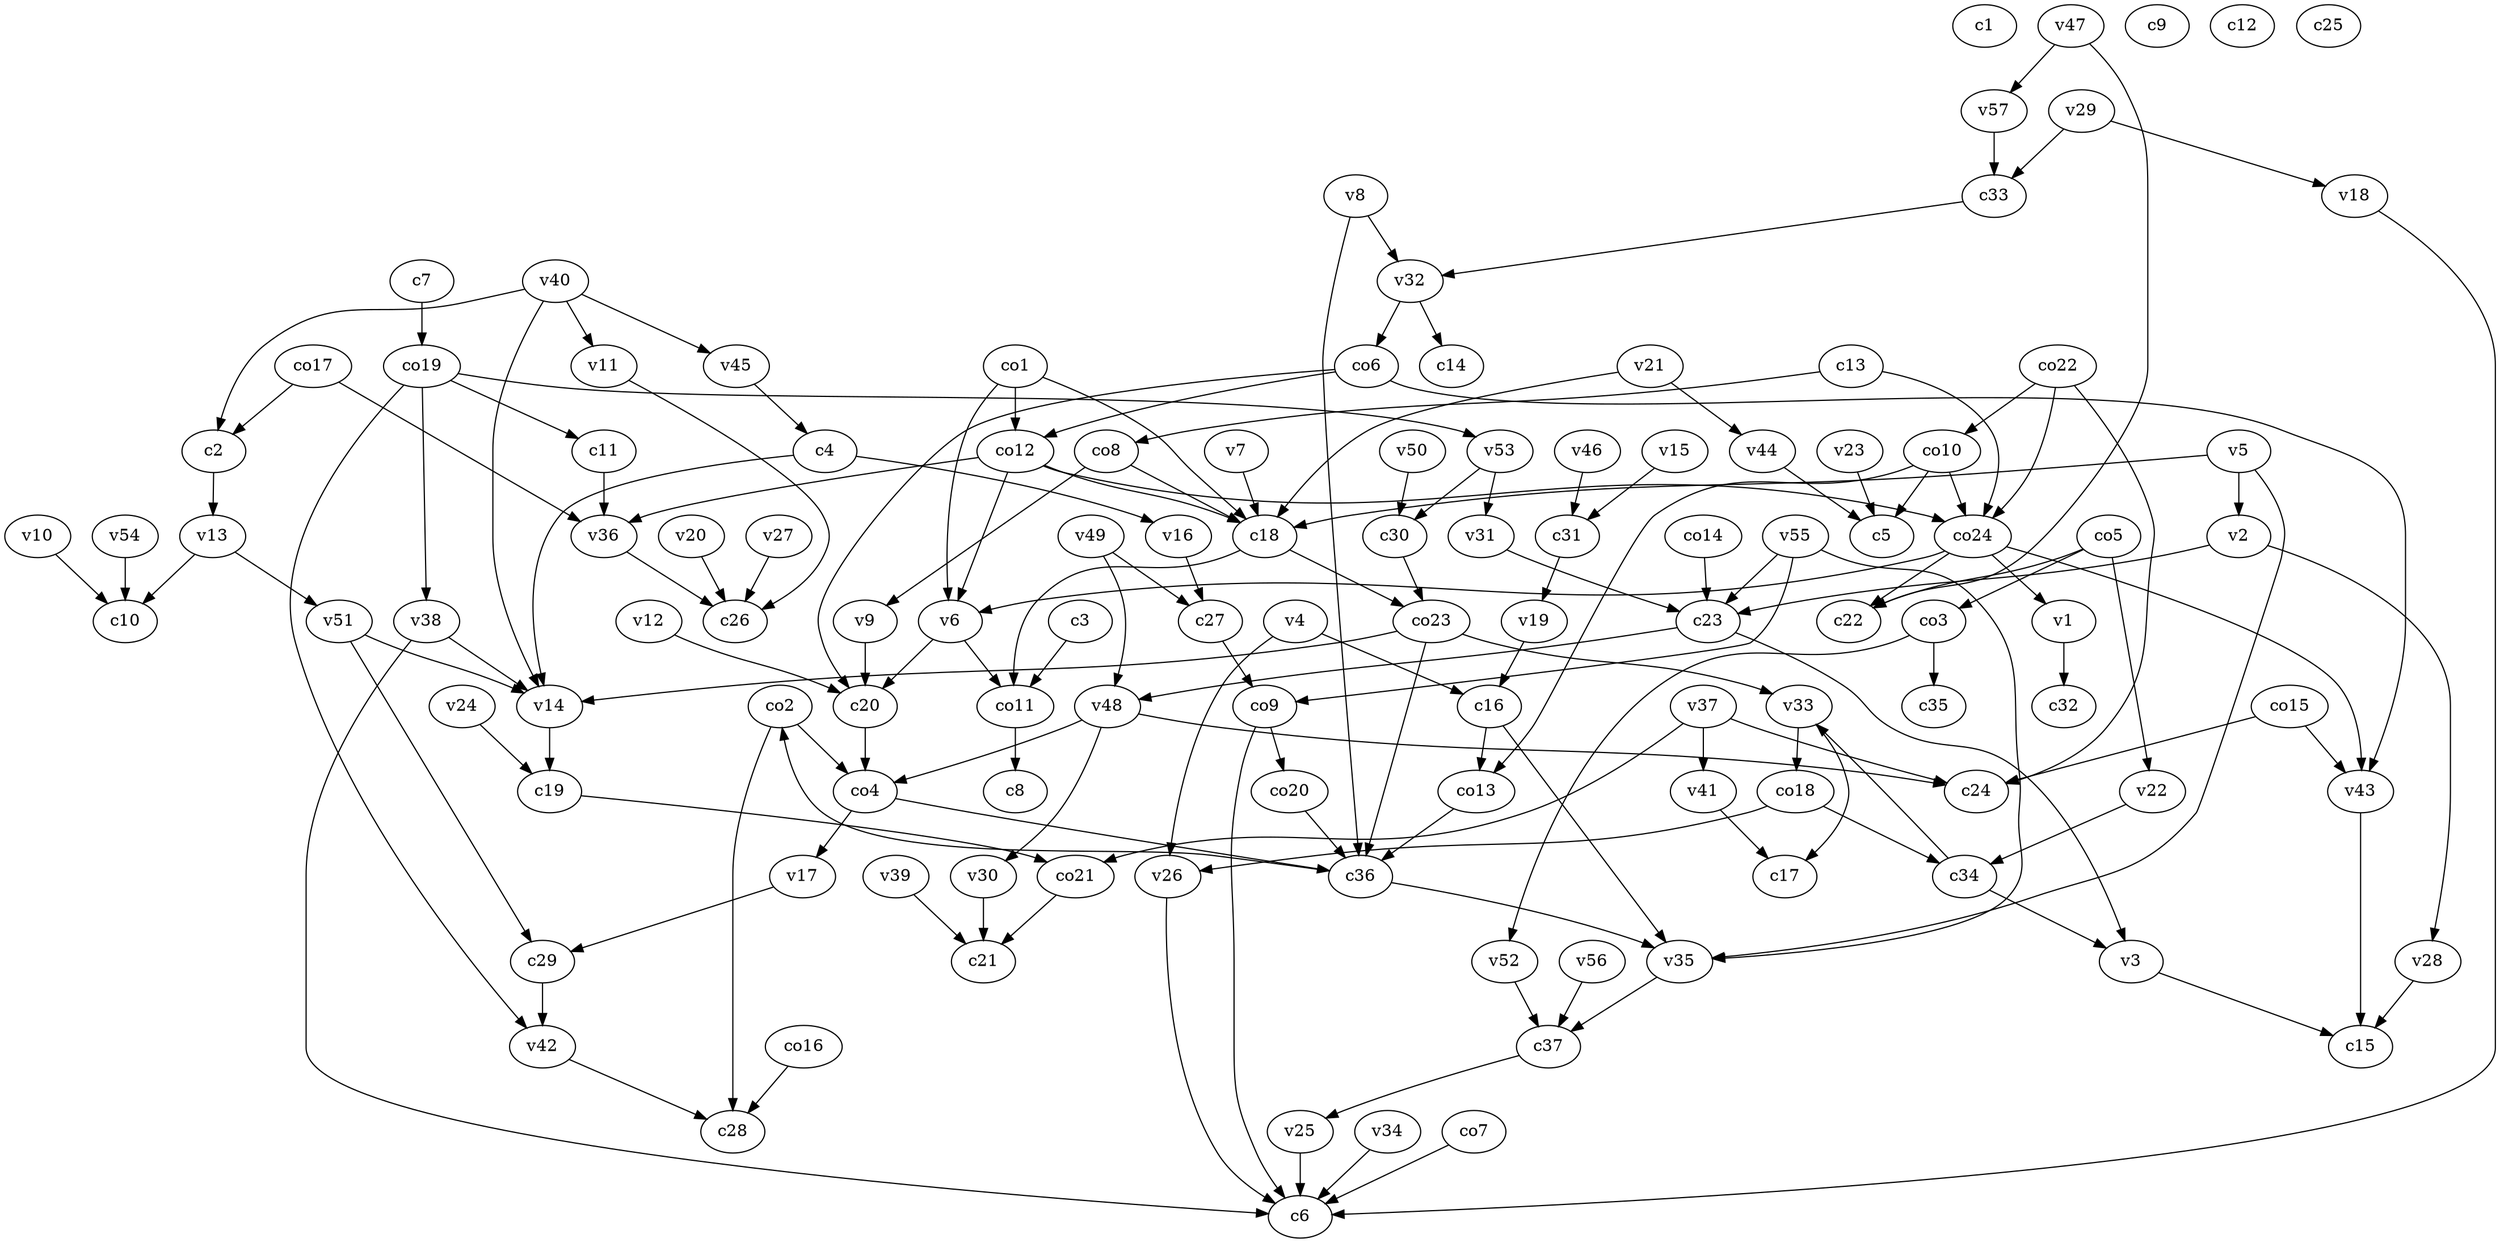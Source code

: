 strict digraph  {
c1;
c2;
c3;
c4;
c5;
c6;
c7;
c8;
c9;
c10;
c11;
c12;
c13;
c14;
c15;
c16;
c17;
c18;
c19;
c20;
c21;
c22;
c23;
c24;
c25;
c26;
c27;
c28;
c29;
c30;
c31;
c32;
c33;
c34;
c35;
c36;
c37;
v1;
v2;
v3;
v4;
v5;
v6;
v7;
v8;
v9;
v10;
v11;
v12;
v13;
v14;
v15;
v16;
v17;
v18;
v19;
v20;
v21;
v22;
v23;
v24;
v25;
v26;
v27;
v28;
v29;
v30;
v31;
v32;
v33;
v34;
v35;
v36;
v37;
v38;
v39;
v40;
v41;
v42;
v43;
v44;
v45;
v46;
v47;
v48;
v49;
v50;
v51;
v52;
v53;
v54;
v55;
v56;
v57;
co1;
co2;
co3;
co4;
co5;
co6;
co7;
co8;
co9;
co10;
co11;
co12;
co13;
co14;
co15;
co16;
co17;
co18;
co19;
co20;
co21;
co22;
co23;
co24;
c2 -> v13  [weight=1];
c3 -> co11  [weight=1];
c4 -> v14  [weight=1];
c4 -> v16  [weight=1];
c7 -> co19  [weight=1];
c11 -> v36  [weight=1];
c13 -> co24  [weight=1];
c13 -> co8  [weight=1];
c16 -> v35  [weight=1];
c16 -> co13  [weight=1];
c18 -> co11  [weight=1];
c18 -> co23  [weight=1];
c19 -> co21  [weight=1];
c20 -> co4  [weight=1];
c23 -> v48  [weight=1];
c23 -> v3  [weight=1];
c27 -> co9  [weight=1];
c29 -> v42  [weight=1];
c30 -> co23  [weight=1];
c31 -> v19  [weight=1];
c33 -> v32  [weight=1];
c34 -> v3  [weight=1];
c34 -> v33  [weight=1];
c36 -> co2  [weight=1];
c36 -> v35  [weight=1];
c37 -> v25  [weight=1];
v1 -> c32  [weight=1];
v2 -> c23  [weight=1];
v2 -> v28  [weight=1];
v3 -> c15  [weight=1];
v4 -> c16  [weight=1];
v4 -> v26  [weight=1];
v5 -> c18  [weight=1];
v5 -> v35  [weight=1];
v5 -> v2  [weight=1];
v6 -> c20  [weight=1];
v6 -> co11  [weight=1];
v7 -> c18  [weight=1];
v8 -> c36  [weight=1];
v8 -> v32  [weight=1];
v9 -> c20  [weight=1];
v10 -> c10  [weight=1];
v11 -> c26  [weight=1];
v12 -> c20  [weight=1];
v13 -> c10  [weight=1];
v13 -> v51  [weight=1];
v14 -> c19  [weight=1];
v15 -> c31  [weight=1];
v16 -> c27  [weight=1];
v17 -> c29  [weight=1];
v18 -> c6  [weight=1];
v19 -> c16  [weight=1];
v20 -> c26  [weight=1];
v21 -> c18  [weight=1];
v21 -> v44  [weight=1];
v22 -> c34  [weight=1];
v23 -> c5  [weight=1];
v24 -> c19  [weight=1];
v25 -> c6  [weight=1];
v26 -> c6  [weight=1];
v27 -> c26  [weight=1];
v28 -> c15  [weight=1];
v29 -> c33  [weight=1];
v29 -> v18  [weight=1];
v30 -> c21  [weight=1];
v31 -> c23  [weight=1];
v32 -> c14  [weight=1];
v32 -> co6  [weight=1];
v33 -> c17  [weight=1];
v33 -> co18  [weight=1];
v34 -> c6  [weight=1];
v35 -> c37  [weight=1];
v36 -> c26  [weight=1];
v37 -> c24  [weight=1];
v37 -> co21  [weight=1];
v37 -> v41  [weight=1];
v38 -> c6  [weight=1];
v38 -> v14  [weight=1];
v39 -> c21  [weight=1];
v40 -> c2  [weight=1];
v40 -> v11  [weight=1];
v40 -> v45  [weight=1];
v40 -> v14  [weight=1];
v41 -> c17  [weight=1];
v42 -> c28  [weight=1];
v43 -> c15  [weight=1];
v44 -> c5  [weight=1];
v45 -> c4  [weight=1];
v46 -> c31  [weight=1];
v47 -> c22  [weight=1];
v47 -> v57  [weight=1];
v48 -> c24  [weight=1];
v48 -> co4  [weight=1];
v48 -> v30  [weight=1];
v49 -> c27  [weight=1];
v49 -> v48  [weight=1];
v50 -> c30  [weight=1];
v51 -> c29  [weight=1];
v51 -> v14  [weight=1];
v52 -> c37  [weight=1];
v53 -> c30  [weight=1];
v53 -> v31  [weight=1];
v54 -> c10  [weight=1];
v55 -> c23  [weight=1];
v55 -> co9  [weight=1];
v55 -> v35  [weight=1];
v56 -> c37  [weight=1];
v57 -> c33  [weight=1];
co1 -> c18  [weight=1];
co1 -> v6  [weight=1];
co1 -> co12  [weight=1];
co2 -> c28  [weight=1];
co2 -> co4  [weight=1];
co3 -> c35  [weight=1];
co3 -> v52  [weight=1];
co4 -> c36  [weight=1];
co4 -> v17  [weight=1];
co5 -> c22  [weight=1];
co5 -> co3  [weight=1];
co5 -> v22  [weight=1];
co6 -> c20  [weight=1];
co6 -> co12  [weight=1];
co6 -> v43  [weight=1];
co7 -> c6  [weight=1];
co8 -> c18  [weight=1];
co8 -> v9  [weight=1];
co9 -> c6  [weight=1];
co9 -> co20  [weight=1];
co10 -> c5  [weight=1];
co10 -> co24  [weight=1];
co10 -> co13  [weight=1];
co11 -> c8  [weight=1];
co12 -> c18  [weight=1];
co12 -> co24  [weight=1];
co12 -> v6  [weight=1];
co12 -> v36  [weight=1];
co13 -> c36  [weight=1];
co14 -> c23  [weight=1];
co15 -> c24  [weight=1];
co15 -> v43  [weight=1];
co16 -> c28  [weight=1];
co17 -> c2  [weight=1];
co17 -> v36  [weight=1];
co18 -> c34  [weight=1];
co18 -> v26  [weight=1];
co19 -> c11  [weight=1];
co19 -> v38  [weight=1];
co19 -> v53  [weight=1];
co19 -> v42  [weight=1];
co20 -> c36  [weight=1];
co21 -> c21  [weight=1];
co22 -> c24  [weight=1];
co22 -> co10  [weight=1];
co22 -> co24  [weight=1];
co23 -> c36  [weight=1];
co23 -> v14  [weight=1];
co23 -> v33  [weight=1];
co24 -> c22  [weight=1];
co24 -> v6  [weight=1];
co24 -> v1  [weight=1];
co24 -> v43  [weight=1];
}
